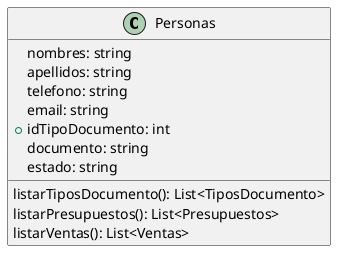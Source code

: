 @startuml Personas
class Personas{
   nombres: string
   apellidos: string
   telefono: string
   email: string
   +idTipoDocumento: int
   documento: string
   estado: string

   listarTiposDocumento(): List<TiposDocumento>
   listarPresupuestos(): List<Presupuestos>
   listarVentas(): List<Ventas>
}
@enduml